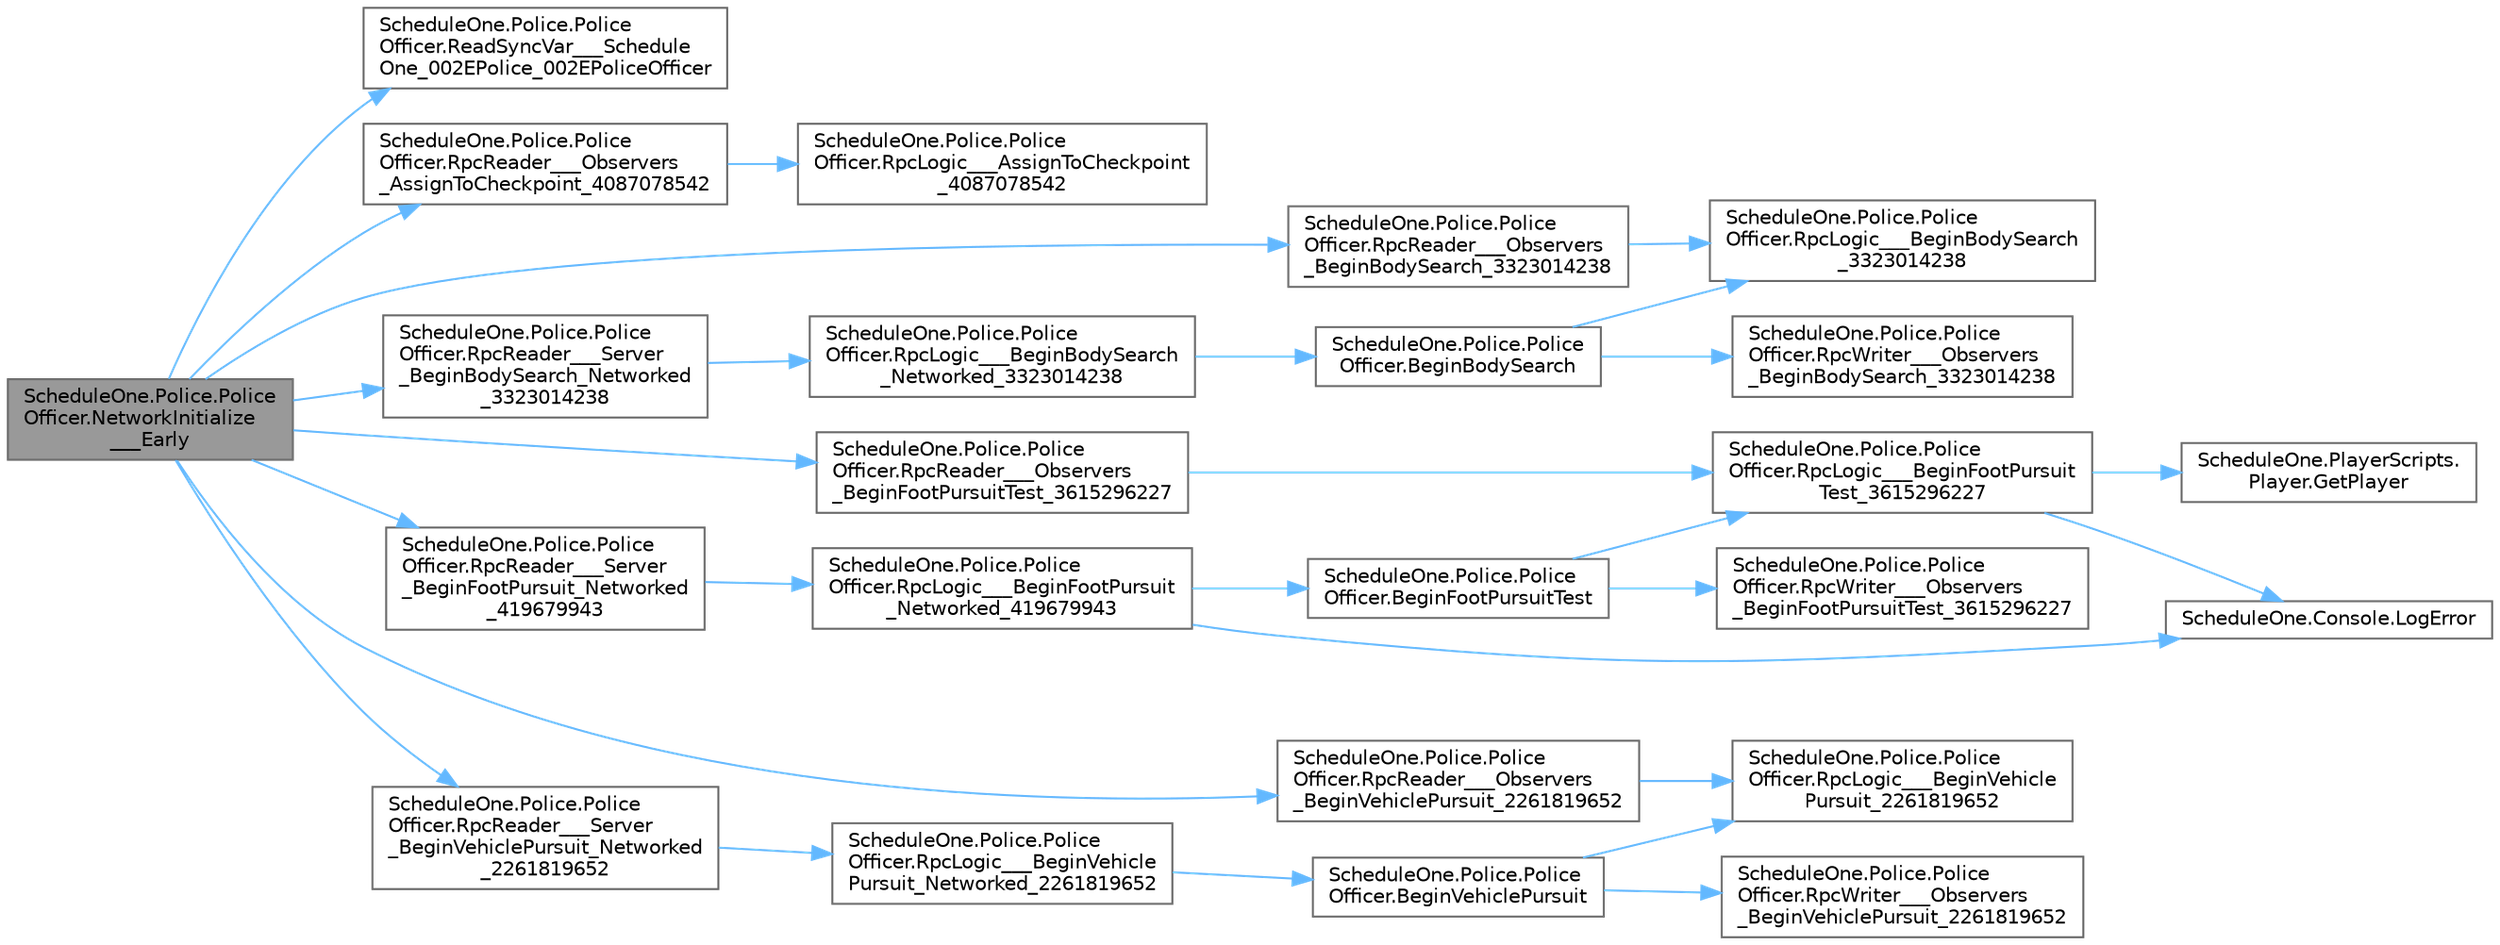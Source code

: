 digraph "ScheduleOne.Police.PoliceOfficer.NetworkInitialize___Early"
{
 // LATEX_PDF_SIZE
  bgcolor="transparent";
  edge [fontname=Helvetica,fontsize=10,labelfontname=Helvetica,labelfontsize=10];
  node [fontname=Helvetica,fontsize=10,shape=box,height=0.2,width=0.4];
  rankdir="LR";
  Node1 [id="Node000001",label="ScheduleOne.Police.Police\lOfficer.NetworkInitialize\l___Early",height=0.2,width=0.4,color="gray40", fillcolor="grey60", style="filled", fontcolor="black",tooltip="Networks the initialize early."];
  Node1 -> Node2 [id="edge1_Node000001_Node000002",color="steelblue1",style="solid",tooltip=" "];
  Node2 [id="Node000002",label="ScheduleOne.Police.Police\lOfficer.ReadSyncVar___Schedule\lOne_002EPolice_002EPoliceOfficer",height=0.2,width=0.4,color="grey40", fillcolor="white", style="filled",URL="$class_schedule_one_1_1_police_1_1_police_officer.html#a014d46cb7776140a33a4d6c87c46a083",tooltip="Reads the synchronize variable schedule one 002 e police 002 e police officer."];
  Node1 -> Node3 [id="edge2_Node000001_Node000003",color="steelblue1",style="solid",tooltip=" "];
  Node3 [id="Node000003",label="ScheduleOne.Police.Police\lOfficer.RpcReader___Observers\l_AssignToCheckpoint_4087078542",height=0.2,width=0.4,color="grey40", fillcolor="white", style="filled",URL="$class_schedule_one_1_1_police_1_1_police_officer.html#a3df3a44f24150f9ebf7004dbc6dcaad2",tooltip="RPCs the reader observers assign to checkpoint 4087078542."];
  Node3 -> Node4 [id="edge3_Node000003_Node000004",color="steelblue1",style="solid",tooltip=" "];
  Node4 [id="Node000004",label="ScheduleOne.Police.Police\lOfficer.RpcLogic___AssignToCheckpoint\l_4087078542",height=0.2,width=0.4,color="grey40", fillcolor="white", style="filled",URL="$class_schedule_one_1_1_police_1_1_police_officer.html#a3cae405065b0113fe3a5562a37c8a690",tooltip="RPCs the logic assign to checkpoint 4087078542."];
  Node1 -> Node5 [id="edge4_Node000001_Node000005",color="steelblue1",style="solid",tooltip=" "];
  Node5 [id="Node000005",label="ScheduleOne.Police.Police\lOfficer.RpcReader___Observers\l_BeginBodySearch_3323014238",height=0.2,width=0.4,color="grey40", fillcolor="white", style="filled",URL="$class_schedule_one_1_1_police_1_1_police_officer.html#a972f2cf6dfb3f9459f6fad4c8e89f311",tooltip="RPCs the reader observers begin body search 3323014238."];
  Node5 -> Node6 [id="edge5_Node000005_Node000006",color="steelblue1",style="solid",tooltip=" "];
  Node6 [id="Node000006",label="ScheduleOne.Police.Police\lOfficer.RpcLogic___BeginBodySearch\l_3323014238",height=0.2,width=0.4,color="grey40", fillcolor="white", style="filled",URL="$class_schedule_one_1_1_police_1_1_police_officer.html#ab5b63d7ea073f0af92df3ad154aed277",tooltip="RPCs the logic begin body search 3323014238."];
  Node1 -> Node7 [id="edge6_Node000001_Node000007",color="steelblue1",style="solid",tooltip=" "];
  Node7 [id="Node000007",label="ScheduleOne.Police.Police\lOfficer.RpcReader___Observers\l_BeginFootPursuitTest_3615296227",height=0.2,width=0.4,color="grey40", fillcolor="white", style="filled",URL="$class_schedule_one_1_1_police_1_1_police_officer.html#a9a544573de25011d7d5ee451c5780066",tooltip="RPCs the reader observers begin foot pursuit test 3615296227."];
  Node7 -> Node8 [id="edge7_Node000007_Node000008",color="steelblue1",style="solid",tooltip=" "];
  Node8 [id="Node000008",label="ScheduleOne.Police.Police\lOfficer.RpcLogic___BeginFootPursuit\lTest_3615296227",height=0.2,width=0.4,color="grey40", fillcolor="white", style="filled",URL="$class_schedule_one_1_1_police_1_1_police_officer.html#aff7933a51c4394cbd315da93f385055f",tooltip="RPCs the logic begin foot pursuit test 3615296227."];
  Node8 -> Node9 [id="edge8_Node000008_Node000009",color="steelblue1",style="solid",tooltip=" "];
  Node9 [id="Node000009",label="ScheduleOne.PlayerScripts.\lPlayer.GetPlayer",height=0.2,width=0.4,color="grey40", fillcolor="white", style="filled",URL="$class_schedule_one_1_1_player_scripts_1_1_player.html#a13df6188b482cb17e2271fcbae1568f6",tooltip=" "];
  Node8 -> Node10 [id="edge9_Node000008_Node000010",color="steelblue1",style="solid",tooltip=" "];
  Node10 [id="Node000010",label="ScheduleOne.Console.LogError",height=0.2,width=0.4,color="grey40", fillcolor="white", style="filled",URL="$class_schedule_one_1_1_console.html#af815c154f3082a5bf25f62c7cc93fad2",tooltip=" "];
  Node1 -> Node11 [id="edge10_Node000001_Node000011",color="steelblue1",style="solid",tooltip=" "];
  Node11 [id="Node000011",label="ScheduleOne.Police.Police\lOfficer.RpcReader___Observers\l_BeginVehiclePursuit_2261819652",height=0.2,width=0.4,color="grey40", fillcolor="white", style="filled",URL="$class_schedule_one_1_1_police_1_1_police_officer.html#abb5de39e0a40216c6422d491a79d66b9",tooltip="RPCs the reader observers begin vehicle pursuit 2261819652."];
  Node11 -> Node12 [id="edge11_Node000011_Node000012",color="steelblue1",style="solid",tooltip=" "];
  Node12 [id="Node000012",label="ScheduleOne.Police.Police\lOfficer.RpcLogic___BeginVehicle\lPursuit_2261819652",height=0.2,width=0.4,color="grey40", fillcolor="white", style="filled",URL="$class_schedule_one_1_1_police_1_1_police_officer.html#ac665a36fddfd890f82442e79f7937726",tooltip="RPCs the logic begin vehicle pursuit 2261819652."];
  Node1 -> Node13 [id="edge12_Node000001_Node000013",color="steelblue1",style="solid",tooltip=" "];
  Node13 [id="Node000013",label="ScheduleOne.Police.Police\lOfficer.RpcReader___Server\l_BeginBodySearch_Networked\l_3323014238",height=0.2,width=0.4,color="grey40", fillcolor="white", style="filled",URL="$class_schedule_one_1_1_police_1_1_police_officer.html#aa078018d6587778b5244602eb8587bce",tooltip="RPCs the reader server begin body search networked 3323014238."];
  Node13 -> Node14 [id="edge13_Node000013_Node000014",color="steelblue1",style="solid",tooltip=" "];
  Node14 [id="Node000014",label="ScheduleOne.Police.Police\lOfficer.RpcLogic___BeginBodySearch\l_Networked_3323014238",height=0.2,width=0.4,color="grey40", fillcolor="white", style="filled",URL="$class_schedule_one_1_1_police_1_1_police_officer.html#adbefc7256884760dd799fecc1227298e",tooltip="RPCs the logic begin body search networked 3323014238."];
  Node14 -> Node15 [id="edge14_Node000014_Node000015",color="steelblue1",style="solid",tooltip=" "];
  Node15 [id="Node000015",label="ScheduleOne.Police.Police\lOfficer.BeginBodySearch",height=0.2,width=0.4,color="grey40", fillcolor="white", style="filled",URL="$class_schedule_one_1_1_police_1_1_police_officer.html#adb05f4a438cd5f7d23071be08a8ab4db",tooltip="Begins the body search."];
  Node15 -> Node6 [id="edge15_Node000015_Node000006",color="steelblue1",style="solid",tooltip=" "];
  Node15 -> Node16 [id="edge16_Node000015_Node000016",color="steelblue1",style="solid",tooltip=" "];
  Node16 [id="Node000016",label="ScheduleOne.Police.Police\lOfficer.RpcWriter___Observers\l_BeginBodySearch_3323014238",height=0.2,width=0.4,color="grey40", fillcolor="white", style="filled",URL="$class_schedule_one_1_1_police_1_1_police_officer.html#a31c32e67089229e3be143c9ed365c734",tooltip="RPCs the writer observers begin body search 3323014238."];
  Node1 -> Node17 [id="edge17_Node000001_Node000017",color="steelblue1",style="solid",tooltip=" "];
  Node17 [id="Node000017",label="ScheduleOne.Police.Police\lOfficer.RpcReader___Server\l_BeginFootPursuit_Networked\l_419679943",height=0.2,width=0.4,color="grey40", fillcolor="white", style="filled",URL="$class_schedule_one_1_1_police_1_1_police_officer.html#aee73ac213bb3a22008143778f397c850",tooltip="RPCs the reader server begin foot pursuit networked 419679943."];
  Node17 -> Node18 [id="edge18_Node000017_Node000018",color="steelblue1",style="solid",tooltip=" "];
  Node18 [id="Node000018",label="ScheduleOne.Police.Police\lOfficer.RpcLogic___BeginFootPursuit\l_Networked_419679943",height=0.2,width=0.4,color="grey40", fillcolor="white", style="filled",URL="$class_schedule_one_1_1_police_1_1_police_officer.html#ac2603a2bb5241bf3ae571876413b916c",tooltip="RPCs the logic begin foot pursuit networked 419679943."];
  Node18 -> Node19 [id="edge19_Node000018_Node000019",color="steelblue1",style="solid",tooltip=" "];
  Node19 [id="Node000019",label="ScheduleOne.Police.Police\lOfficer.BeginFootPursuitTest",height=0.2,width=0.4,color="grey40", fillcolor="white", style="filled",URL="$class_schedule_one_1_1_police_1_1_police_officer.html#a039e862aaf0b2155a1cd94276624006d",tooltip="Begins the foot pursuit test."];
  Node19 -> Node8 [id="edge20_Node000019_Node000008",color="steelblue1",style="solid",tooltip=" "];
  Node19 -> Node20 [id="edge21_Node000019_Node000020",color="steelblue1",style="solid",tooltip=" "];
  Node20 [id="Node000020",label="ScheduleOne.Police.Police\lOfficer.RpcWriter___Observers\l_BeginFootPursuitTest_3615296227",height=0.2,width=0.4,color="grey40", fillcolor="white", style="filled",URL="$class_schedule_one_1_1_police_1_1_police_officer.html#a59584a9f21dbf53abcb06b5c338af590",tooltip="RPCs the writer observers begin foot pursuit test 3615296227."];
  Node18 -> Node10 [id="edge22_Node000018_Node000010",color="steelblue1",style="solid",tooltip=" "];
  Node1 -> Node21 [id="edge23_Node000001_Node000021",color="steelblue1",style="solid",tooltip=" "];
  Node21 [id="Node000021",label="ScheduleOne.Police.Police\lOfficer.RpcReader___Server\l_BeginVehiclePursuit_Networked\l_2261819652",height=0.2,width=0.4,color="grey40", fillcolor="white", style="filled",URL="$class_schedule_one_1_1_police_1_1_police_officer.html#a8059a59b3cf81fc38a92f8732e945671",tooltip="RPCs the reader server begin vehicle pursuit networked 2261819652."];
  Node21 -> Node22 [id="edge24_Node000021_Node000022",color="steelblue1",style="solid",tooltip=" "];
  Node22 [id="Node000022",label="ScheduleOne.Police.Police\lOfficer.RpcLogic___BeginVehicle\lPursuit_Networked_2261819652",height=0.2,width=0.4,color="grey40", fillcolor="white", style="filled",URL="$class_schedule_one_1_1_police_1_1_police_officer.html#af77991c987c69bf7796fa51eba1c4b67",tooltip="RPCs the logic begin vehicle pursuit networked 2261819652."];
  Node22 -> Node23 [id="edge25_Node000022_Node000023",color="steelblue1",style="solid",tooltip=" "];
  Node23 [id="Node000023",label="ScheduleOne.Police.Police\lOfficer.BeginVehiclePursuit",height=0.2,width=0.4,color="grey40", fillcolor="white", style="filled",URL="$class_schedule_one_1_1_police_1_1_police_officer.html#ac73baffd46552d0e2834db5ff04d36c1",tooltip="Begins the vehicle pursuit."];
  Node23 -> Node12 [id="edge26_Node000023_Node000012",color="steelblue1",style="solid",tooltip=" "];
  Node23 -> Node24 [id="edge27_Node000023_Node000024",color="steelblue1",style="solid",tooltip=" "];
  Node24 [id="Node000024",label="ScheduleOne.Police.Police\lOfficer.RpcWriter___Observers\l_BeginVehiclePursuit_2261819652",height=0.2,width=0.4,color="grey40", fillcolor="white", style="filled",URL="$class_schedule_one_1_1_police_1_1_police_officer.html#a0ac74ab0beae8c503c138459aa050150",tooltip="RPCs the writer observers begin vehicle pursuit 2261819652."];
}
